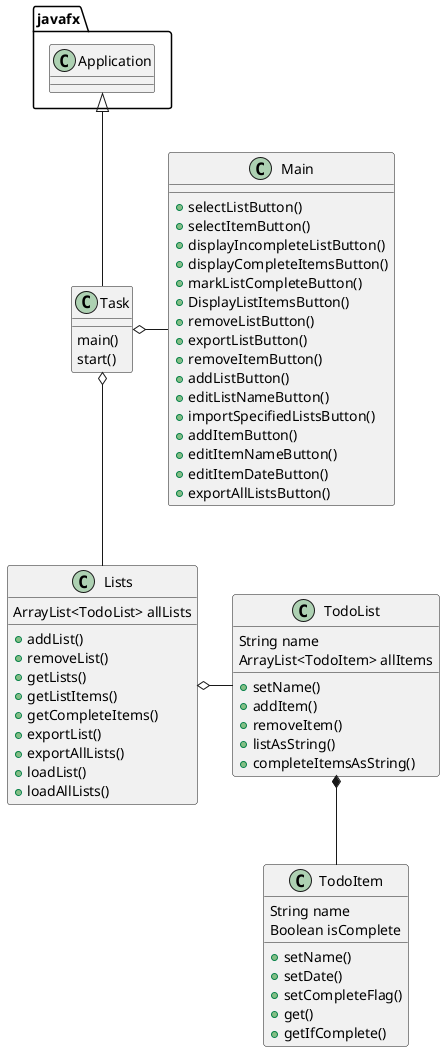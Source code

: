 @startuml
'https://plantuml.com/class-diagram

class Task{
    main()
    start()
}

class Main{
    +selectListButton()
    +selectItemButton()
    +displayIncompleteListButton()
    +displayCompleteItemsButton()
    +markListCompleteButton()
    +DisplayListItemsButton()
    +removeListButton()
    +exportListButton()
    +removeItemButton()
    +addListButton()
    +editListNameButton()
    +importSpecifiedListsButton()
    +addItemButton()
    +editItemNameButton()
    +editItemDateButton()
    +exportAllListsButton()
}

class Lists{
    ArrayList<TodoList> allLists

    +addList()
    +removeList()
    +getLists()
    +getListItems()
    +getCompleteItems()
    +exportList()
    +exportAllLists()
    +loadList()
    +loadAllLists()
}

class TodoList{
    String name
    ArrayList<TodoItem> allItems

    +setName()
    +addItem()
    +removeItem()
    +listAsString()
    +completeItemsAsString()
}

class TodoItem{
    String name
    Boolean isComplete

    +setName()
    +setDate()
    +setCompleteFlag()
    +get()
    +getIfComplete()
}

javafx.Application <|-- Task
Task o-- Lists
Task o- Main
TodoList *-- TodoItem
Lists o- TodoList
@enduml
